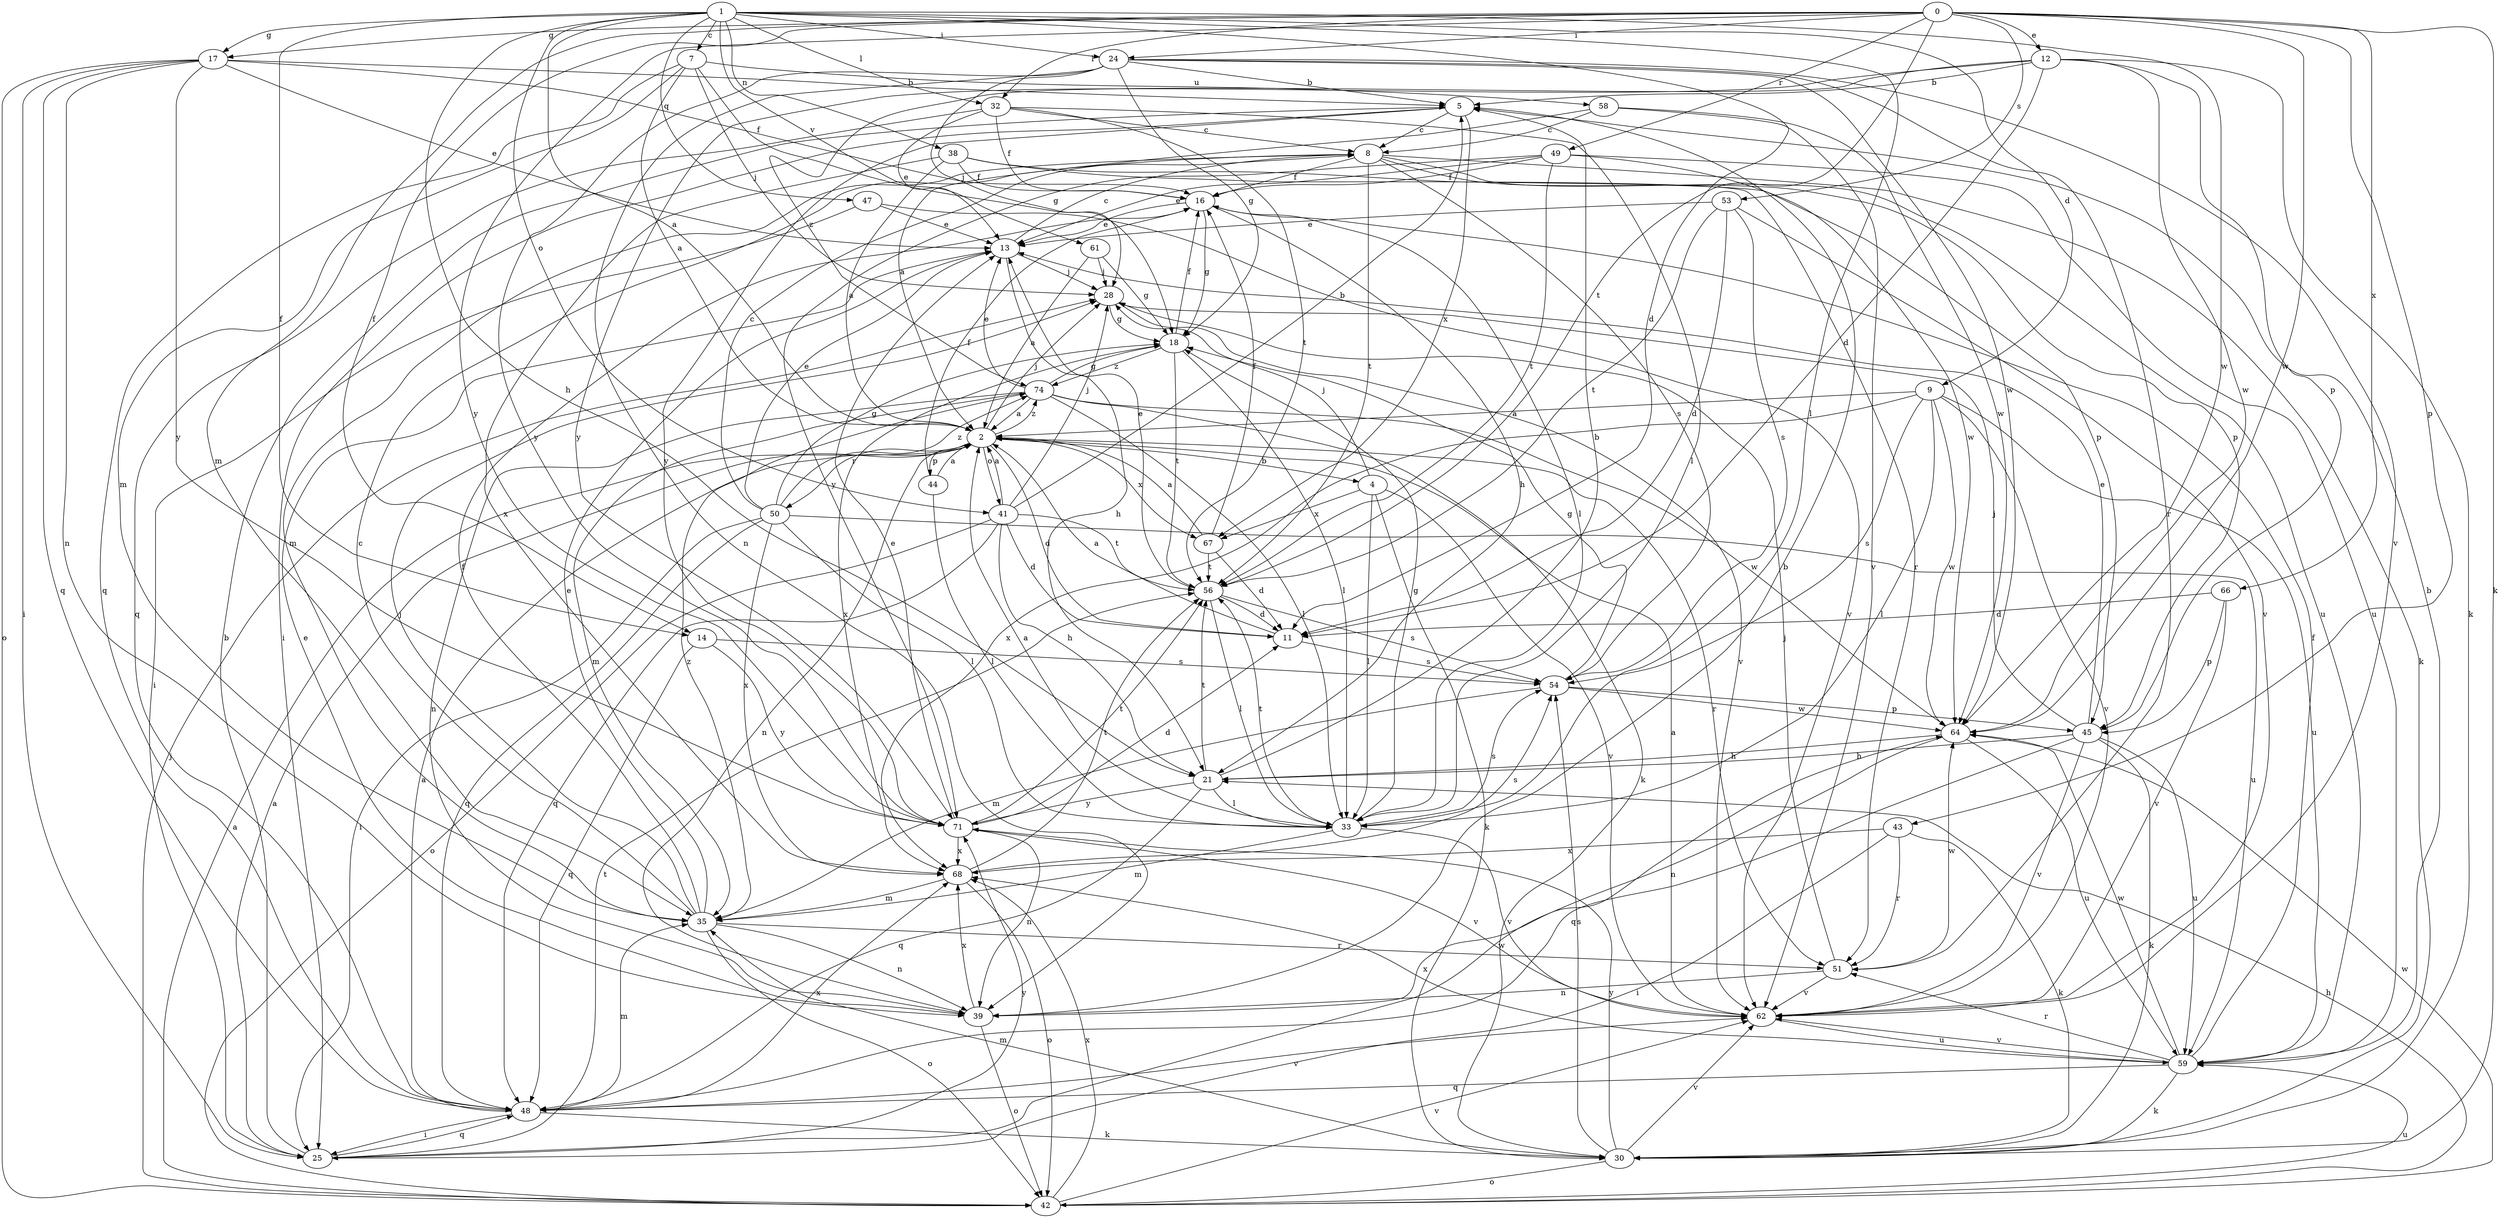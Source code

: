 strict digraph  {
0;
1;
2;
4;
5;
7;
8;
9;
11;
12;
13;
14;
16;
17;
18;
21;
24;
25;
28;
30;
32;
33;
35;
38;
39;
41;
42;
43;
44;
45;
47;
48;
49;
50;
51;
53;
54;
56;
58;
59;
61;
62;
64;
66;
67;
68;
71;
74;
0 -> 12  [label=e];
0 -> 14  [label=f];
0 -> 17  [label=g];
0 -> 24  [label=i];
0 -> 30  [label=k];
0 -> 32  [label=l];
0 -> 35  [label=m];
0 -> 43  [label=p];
0 -> 49  [label=r];
0 -> 53  [label=s];
0 -> 56  [label=t];
0 -> 64  [label=w];
0 -> 66  [label=x];
0 -> 71  [label=y];
1 -> 2  [label=a];
1 -> 7  [label=c];
1 -> 9  [label=d];
1 -> 11  [label=d];
1 -> 14  [label=f];
1 -> 17  [label=g];
1 -> 21  [label=h];
1 -> 24  [label=i];
1 -> 32  [label=l];
1 -> 33  [label=l];
1 -> 38  [label=n];
1 -> 41  [label=o];
1 -> 47  [label=q];
1 -> 61  [label=v];
1 -> 64  [label=w];
2 -> 4  [label=b];
2 -> 11  [label=d];
2 -> 28  [label=j];
2 -> 39  [label=n];
2 -> 41  [label=o];
2 -> 44  [label=p];
2 -> 50  [label=r];
2 -> 51  [label=r];
2 -> 67  [label=x];
2 -> 74  [label=z];
4 -> 28  [label=j];
4 -> 30  [label=k];
4 -> 33  [label=l];
4 -> 62  [label=v];
4 -> 67  [label=x];
5 -> 8  [label=c];
5 -> 25  [label=i];
5 -> 67  [label=x];
5 -> 71  [label=y];
7 -> 2  [label=a];
7 -> 18  [label=g];
7 -> 28  [label=j];
7 -> 35  [label=m];
7 -> 48  [label=q];
7 -> 58  [label=u];
8 -> 16  [label=f];
8 -> 30  [label=k];
8 -> 35  [label=m];
8 -> 45  [label=p];
8 -> 54  [label=s];
8 -> 56  [label=t];
8 -> 59  [label=u];
9 -> 2  [label=a];
9 -> 33  [label=l];
9 -> 54  [label=s];
9 -> 59  [label=u];
9 -> 62  [label=v];
9 -> 64  [label=w];
9 -> 68  [label=x];
11 -> 2  [label=a];
11 -> 54  [label=s];
12 -> 5  [label=b];
12 -> 11  [label=d];
12 -> 30  [label=k];
12 -> 45  [label=p];
12 -> 64  [label=w];
12 -> 71  [label=y];
12 -> 74  [label=z];
13 -> 8  [label=c];
13 -> 21  [label=h];
13 -> 28  [label=j];
14 -> 48  [label=q];
14 -> 54  [label=s];
14 -> 71  [label=y];
16 -> 13  [label=e];
16 -> 18  [label=g];
16 -> 21  [label=h];
16 -> 33  [label=l];
17 -> 5  [label=b];
17 -> 13  [label=e];
17 -> 16  [label=f];
17 -> 25  [label=i];
17 -> 39  [label=n];
17 -> 42  [label=o];
17 -> 48  [label=q];
17 -> 71  [label=y];
18 -> 16  [label=f];
18 -> 33  [label=l];
18 -> 56  [label=t];
18 -> 68  [label=x];
18 -> 74  [label=z];
21 -> 5  [label=b];
21 -> 33  [label=l];
21 -> 48  [label=q];
21 -> 56  [label=t];
21 -> 71  [label=y];
24 -> 5  [label=b];
24 -> 18  [label=g];
24 -> 28  [label=j];
24 -> 39  [label=n];
24 -> 51  [label=r];
24 -> 62  [label=v];
24 -> 64  [label=w];
24 -> 71  [label=y];
25 -> 2  [label=a];
25 -> 5  [label=b];
25 -> 48  [label=q];
25 -> 56  [label=t];
25 -> 64  [label=w];
25 -> 71  [label=y];
28 -> 18  [label=g];
28 -> 62  [label=v];
30 -> 35  [label=m];
30 -> 42  [label=o];
30 -> 54  [label=s];
30 -> 62  [label=v];
30 -> 71  [label=y];
32 -> 8  [label=c];
32 -> 13  [label=e];
32 -> 16  [label=f];
32 -> 33  [label=l];
32 -> 48  [label=q];
32 -> 56  [label=t];
33 -> 2  [label=a];
33 -> 18  [label=g];
33 -> 35  [label=m];
33 -> 54  [label=s];
33 -> 56  [label=t];
33 -> 62  [label=v];
35 -> 8  [label=c];
35 -> 13  [label=e];
35 -> 16  [label=f];
35 -> 28  [label=j];
35 -> 39  [label=n];
35 -> 42  [label=o];
35 -> 51  [label=r];
35 -> 74  [label=z];
38 -> 2  [label=a];
38 -> 16  [label=f];
38 -> 45  [label=p];
38 -> 51  [label=r];
38 -> 68  [label=x];
39 -> 5  [label=b];
39 -> 13  [label=e];
39 -> 42  [label=o];
39 -> 68  [label=x];
41 -> 2  [label=a];
41 -> 5  [label=b];
41 -> 11  [label=d];
41 -> 21  [label=h];
41 -> 28  [label=j];
41 -> 42  [label=o];
41 -> 48  [label=q];
41 -> 56  [label=t];
42 -> 2  [label=a];
42 -> 21  [label=h];
42 -> 28  [label=j];
42 -> 59  [label=u];
42 -> 62  [label=v];
42 -> 64  [label=w];
42 -> 68  [label=x];
43 -> 25  [label=i];
43 -> 30  [label=k];
43 -> 51  [label=r];
43 -> 68  [label=x];
44 -> 2  [label=a];
44 -> 16  [label=f];
44 -> 33  [label=l];
45 -> 13  [label=e];
45 -> 21  [label=h];
45 -> 28  [label=j];
45 -> 30  [label=k];
45 -> 48  [label=q];
45 -> 59  [label=u];
45 -> 62  [label=v];
47 -> 13  [label=e];
47 -> 25  [label=i];
47 -> 62  [label=v];
48 -> 2  [label=a];
48 -> 25  [label=i];
48 -> 30  [label=k];
48 -> 35  [label=m];
48 -> 62  [label=v];
48 -> 68  [label=x];
49 -> 13  [label=e];
49 -> 16  [label=f];
49 -> 56  [label=t];
49 -> 59  [label=u];
49 -> 64  [label=w];
49 -> 71  [label=y];
50 -> 8  [label=c];
50 -> 13  [label=e];
50 -> 18  [label=g];
50 -> 25  [label=i];
50 -> 33  [label=l];
50 -> 48  [label=q];
50 -> 59  [label=u];
50 -> 68  [label=x];
50 -> 74  [label=z];
51 -> 28  [label=j];
51 -> 39  [label=n];
51 -> 62  [label=v];
51 -> 64  [label=w];
53 -> 11  [label=d];
53 -> 13  [label=e];
53 -> 54  [label=s];
53 -> 56  [label=t];
53 -> 62  [label=v];
54 -> 18  [label=g];
54 -> 35  [label=m];
54 -> 45  [label=p];
54 -> 64  [label=w];
56 -> 11  [label=d];
56 -> 13  [label=e];
56 -> 33  [label=l];
56 -> 54  [label=s];
58 -> 2  [label=a];
58 -> 8  [label=c];
58 -> 62  [label=v];
58 -> 64  [label=w];
59 -> 5  [label=b];
59 -> 16  [label=f];
59 -> 30  [label=k];
59 -> 48  [label=q];
59 -> 51  [label=r];
59 -> 62  [label=v];
59 -> 64  [label=w];
59 -> 68  [label=x];
61 -> 2  [label=a];
61 -> 18  [label=g];
61 -> 28  [label=j];
62 -> 2  [label=a];
62 -> 59  [label=u];
64 -> 21  [label=h];
64 -> 39  [label=n];
64 -> 59  [label=u];
66 -> 11  [label=d];
66 -> 45  [label=p];
66 -> 62  [label=v];
67 -> 2  [label=a];
67 -> 11  [label=d];
67 -> 16  [label=f];
67 -> 56  [label=t];
68 -> 35  [label=m];
68 -> 42  [label=o];
68 -> 54  [label=s];
68 -> 56  [label=t];
71 -> 11  [label=d];
71 -> 13  [label=e];
71 -> 39  [label=n];
71 -> 56  [label=t];
71 -> 62  [label=v];
71 -> 68  [label=x];
74 -> 2  [label=a];
74 -> 13  [label=e];
74 -> 18  [label=g];
74 -> 30  [label=k];
74 -> 33  [label=l];
74 -> 35  [label=m];
74 -> 39  [label=n];
74 -> 64  [label=w];
}
